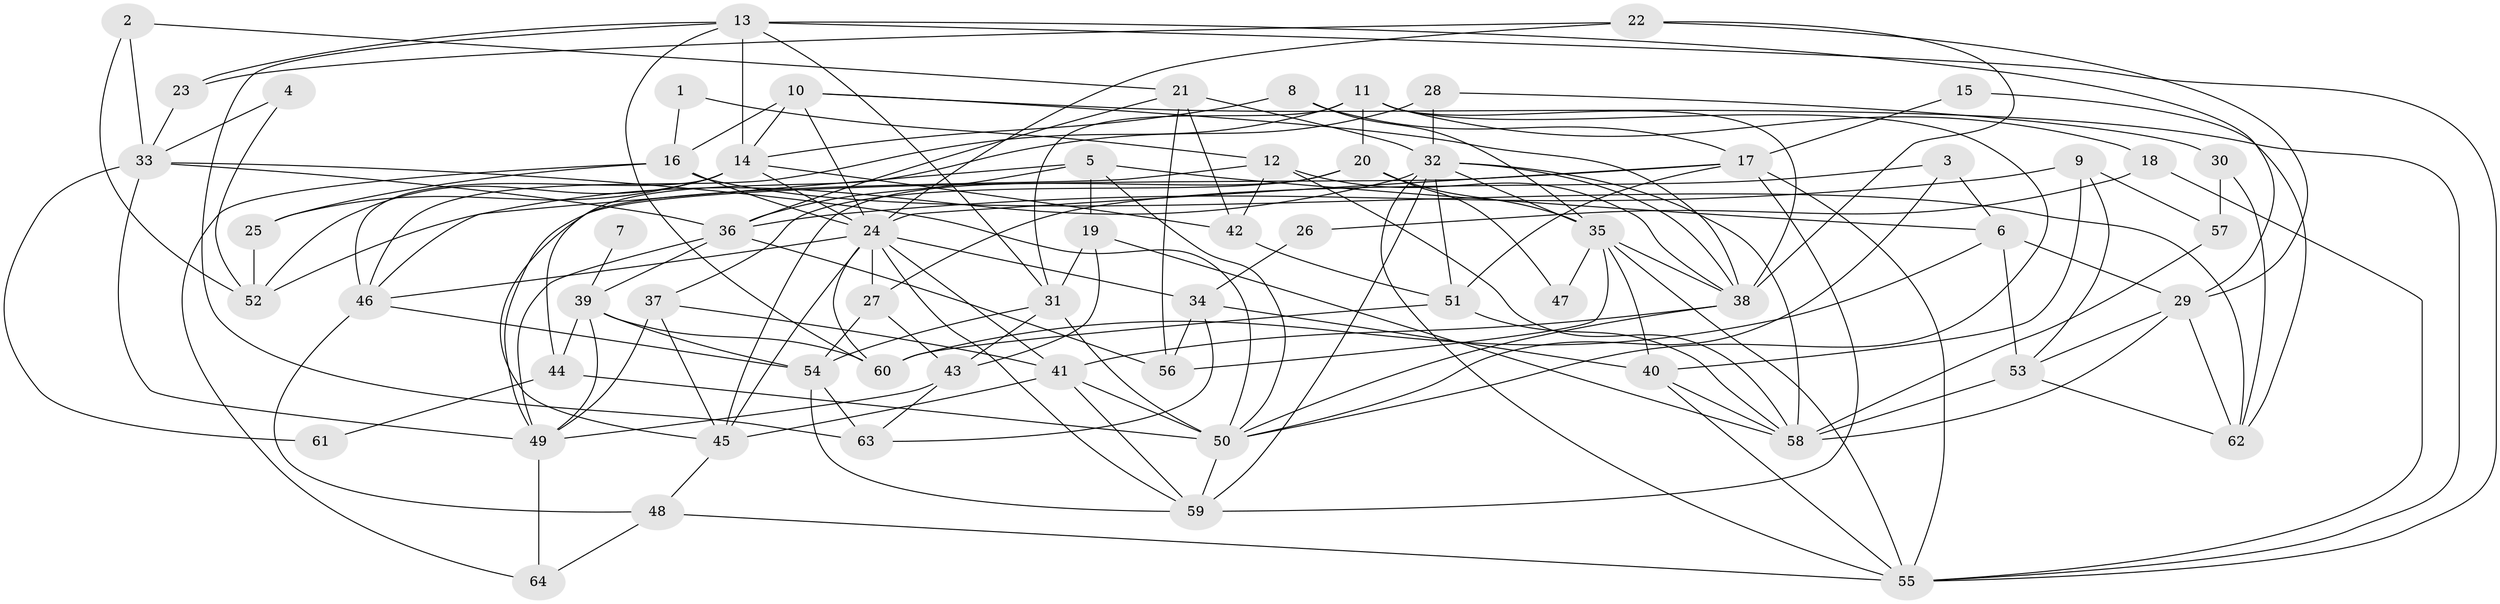 // original degree distribution, {6: 0.09433962264150944, 4: 0.24528301886792453, 3: 0.2830188679245283, 2: 0.16037735849056603, 5: 0.1320754716981132, 7: 0.0660377358490566, 8: 0.009433962264150943, 9: 0.009433962264150943}
// Generated by graph-tools (version 1.1) at 2025/37/03/04/25 23:37:06]
// undirected, 64 vertices, 159 edges
graph export_dot {
  node [color=gray90,style=filled];
  1;
  2;
  3;
  4;
  5;
  6;
  7;
  8;
  9;
  10;
  11;
  12;
  13;
  14;
  15;
  16;
  17;
  18;
  19;
  20;
  21;
  22;
  23;
  24;
  25;
  26;
  27;
  28;
  29;
  30;
  31;
  32;
  33;
  34;
  35;
  36;
  37;
  38;
  39;
  40;
  41;
  42;
  43;
  44;
  45;
  46;
  47;
  48;
  49;
  50;
  51;
  52;
  53;
  54;
  55;
  56;
  57;
  58;
  59;
  60;
  61;
  62;
  63;
  64;
  1 -- 12 [weight=1.0];
  1 -- 16 [weight=1.0];
  2 -- 21 [weight=1.0];
  2 -- 33 [weight=1.0];
  2 -- 52 [weight=1.0];
  3 -- 6 [weight=1.0];
  3 -- 27 [weight=1.0];
  3 -- 50 [weight=1.0];
  4 -- 33 [weight=1.0];
  4 -- 52 [weight=1.0];
  5 -- 6 [weight=1.0];
  5 -- 19 [weight=1.0];
  5 -- 36 [weight=1.0];
  5 -- 46 [weight=1.0];
  5 -- 50 [weight=1.0];
  6 -- 29 [weight=1.0];
  6 -- 53 [weight=1.0];
  6 -- 60 [weight=2.0];
  7 -- 39 [weight=2.0];
  8 -- 14 [weight=1.0];
  8 -- 17 [weight=1.0];
  8 -- 35 [weight=1.0];
  9 -- 36 [weight=1.0];
  9 -- 40 [weight=1.0];
  9 -- 53 [weight=1.0];
  9 -- 57 [weight=1.0];
  10 -- 14 [weight=1.0];
  10 -- 16 [weight=1.0];
  10 -- 24 [weight=1.0];
  10 -- 38 [weight=1.0];
  10 -- 55 [weight=1.0];
  11 -- 18 [weight=1.0];
  11 -- 20 [weight=1.0];
  11 -- 31 [weight=1.0];
  11 -- 38 [weight=1.0];
  11 -- 46 [weight=1.0];
  11 -- 50 [weight=1.0];
  12 -- 38 [weight=1.0];
  12 -- 42 [weight=1.0];
  12 -- 45 [weight=1.0];
  12 -- 58 [weight=1.0];
  13 -- 14 [weight=1.0];
  13 -- 23 [weight=1.0];
  13 -- 29 [weight=1.0];
  13 -- 31 [weight=1.0];
  13 -- 55 [weight=1.0];
  13 -- 60 [weight=1.0];
  13 -- 63 [weight=1.0];
  14 -- 24 [weight=1.0];
  14 -- 25 [weight=1.0];
  14 -- 42 [weight=1.0];
  14 -- 46 [weight=2.0];
  14 -- 52 [weight=1.0];
  15 -- 17 [weight=1.0];
  15 -- 62 [weight=1.0];
  16 -- 24 [weight=1.0];
  16 -- 25 [weight=1.0];
  16 -- 62 [weight=2.0];
  16 -- 64 [weight=1.0];
  17 -- 24 [weight=1.0];
  17 -- 49 [weight=1.0];
  17 -- 51 [weight=1.0];
  17 -- 55 [weight=1.0];
  17 -- 59 [weight=1.0];
  18 -- 26 [weight=1.0];
  18 -- 55 [weight=1.0];
  19 -- 31 [weight=1.0];
  19 -- 43 [weight=1.0];
  19 -- 58 [weight=1.0];
  20 -- 35 [weight=1.0];
  20 -- 37 [weight=1.0];
  20 -- 45 [weight=1.0];
  20 -- 47 [weight=1.0];
  21 -- 32 [weight=1.0];
  21 -- 36 [weight=1.0];
  21 -- 42 [weight=1.0];
  21 -- 56 [weight=1.0];
  22 -- 23 [weight=1.0];
  22 -- 24 [weight=1.0];
  22 -- 29 [weight=1.0];
  22 -- 38 [weight=1.0];
  23 -- 33 [weight=1.0];
  24 -- 27 [weight=2.0];
  24 -- 34 [weight=1.0];
  24 -- 41 [weight=1.0];
  24 -- 45 [weight=1.0];
  24 -- 46 [weight=1.0];
  24 -- 59 [weight=1.0];
  24 -- 60 [weight=1.0];
  25 -- 52 [weight=1.0];
  26 -- 34 [weight=1.0];
  27 -- 43 [weight=1.0];
  27 -- 54 [weight=1.0];
  28 -- 30 [weight=1.0];
  28 -- 32 [weight=1.0];
  28 -- 44 [weight=2.0];
  29 -- 53 [weight=1.0];
  29 -- 58 [weight=1.0];
  29 -- 62 [weight=1.0];
  30 -- 57 [weight=1.0];
  30 -- 62 [weight=1.0];
  31 -- 43 [weight=1.0];
  31 -- 50 [weight=1.0];
  31 -- 54 [weight=1.0];
  32 -- 35 [weight=1.0];
  32 -- 38 [weight=1.0];
  32 -- 51 [weight=1.0];
  32 -- 52 [weight=1.0];
  32 -- 55 [weight=1.0];
  32 -- 58 [weight=1.0];
  32 -- 59 [weight=1.0];
  33 -- 36 [weight=1.0];
  33 -- 49 [weight=1.0];
  33 -- 50 [weight=1.0];
  33 -- 61 [weight=1.0];
  34 -- 40 [weight=1.0];
  34 -- 56 [weight=1.0];
  34 -- 63 [weight=1.0];
  35 -- 38 [weight=1.0];
  35 -- 40 [weight=1.0];
  35 -- 47 [weight=1.0];
  35 -- 55 [weight=1.0];
  35 -- 56 [weight=1.0];
  36 -- 39 [weight=1.0];
  36 -- 49 [weight=1.0];
  36 -- 56 [weight=1.0];
  37 -- 41 [weight=1.0];
  37 -- 45 [weight=1.0];
  37 -- 49 [weight=1.0];
  38 -- 41 [weight=1.0];
  38 -- 50 [weight=1.0];
  39 -- 44 [weight=1.0];
  39 -- 49 [weight=1.0];
  39 -- 54 [weight=1.0];
  39 -- 60 [weight=1.0];
  40 -- 55 [weight=2.0];
  40 -- 58 [weight=1.0];
  41 -- 45 [weight=2.0];
  41 -- 50 [weight=2.0];
  41 -- 59 [weight=1.0];
  42 -- 51 [weight=1.0];
  43 -- 49 [weight=1.0];
  43 -- 63 [weight=1.0];
  44 -- 50 [weight=1.0];
  44 -- 61 [weight=1.0];
  45 -- 48 [weight=1.0];
  46 -- 48 [weight=1.0];
  46 -- 54 [weight=1.0];
  48 -- 55 [weight=1.0];
  48 -- 64 [weight=1.0];
  49 -- 64 [weight=1.0];
  50 -- 59 [weight=1.0];
  51 -- 58 [weight=1.0];
  51 -- 60 [weight=1.0];
  53 -- 58 [weight=2.0];
  53 -- 62 [weight=1.0];
  54 -- 59 [weight=1.0];
  54 -- 63 [weight=2.0];
  57 -- 58 [weight=1.0];
}
